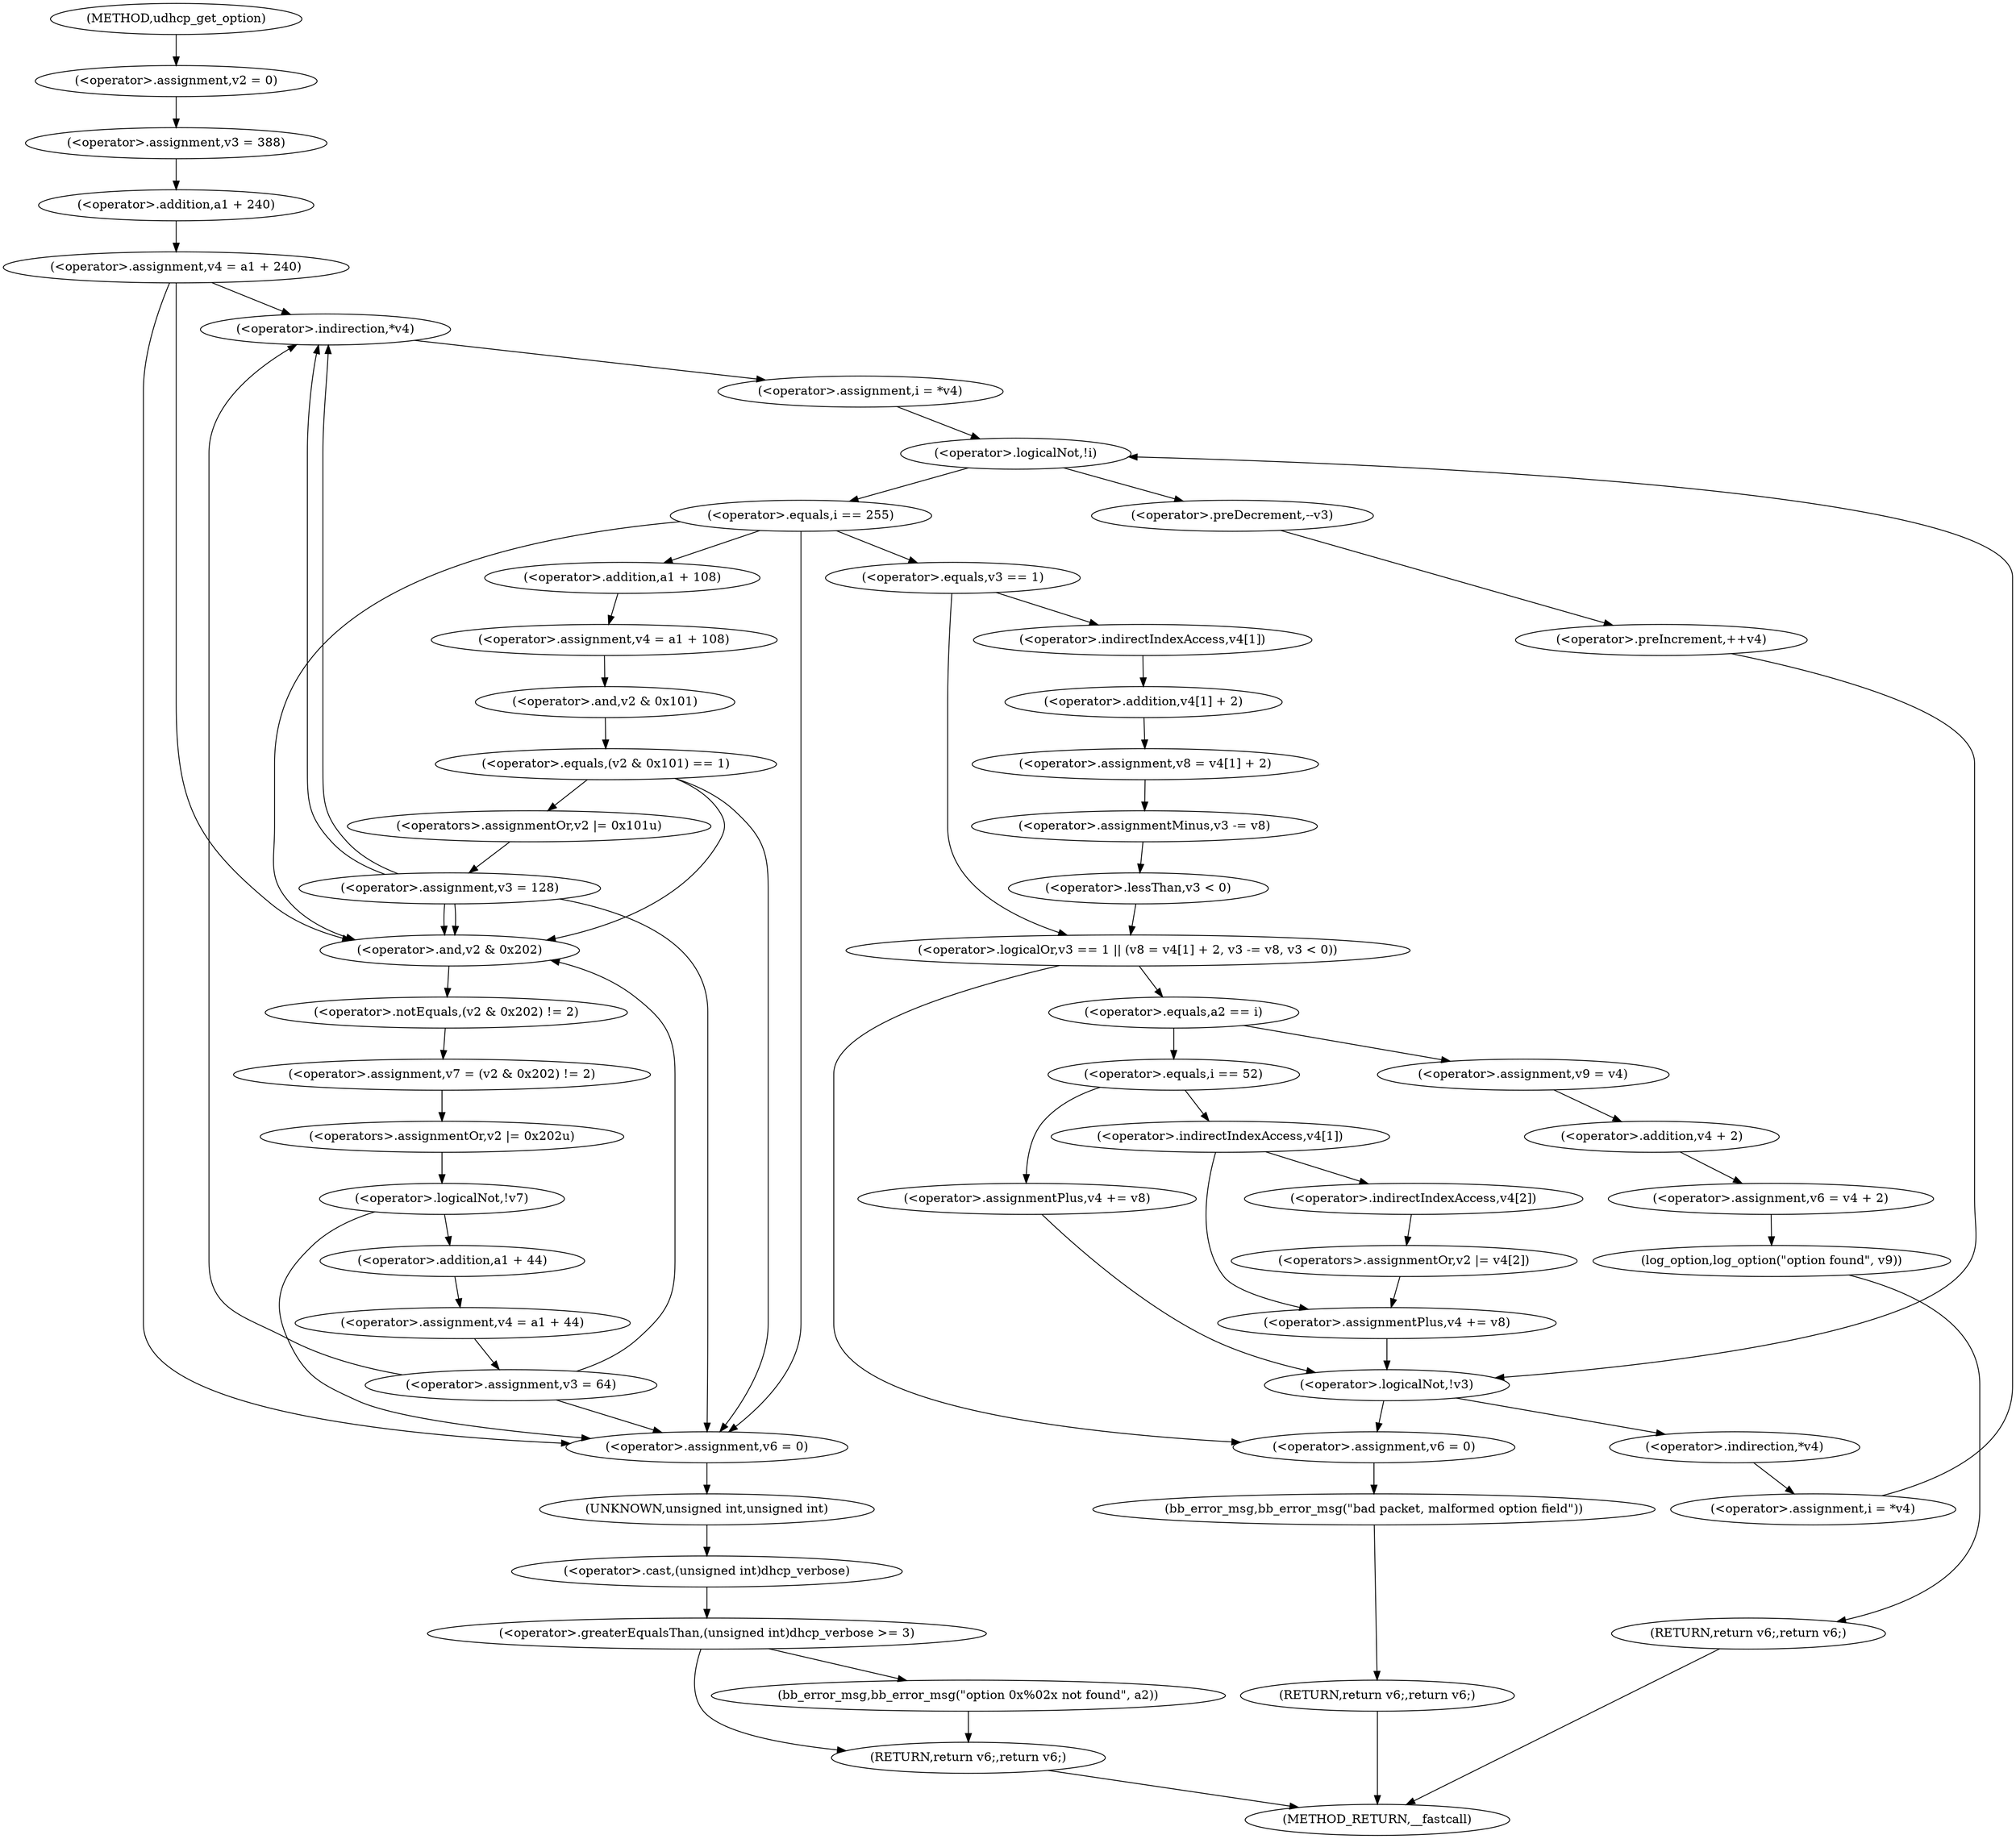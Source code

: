 digraph udhcp_get_option {  
"1000121" [label = "(<operator>.assignment,v2 = 0)" ]
"1000124" [label = "(<operator>.assignment,v3 = 388)" ]
"1000127" [label = "(<operator>.assignment,v4 = a1 + 240)" ]
"1000129" [label = "(<operator>.addition,a1 + 240)" ]
"1000139" [label = "(<operator>.assignment,i = *v4)" ]
"1000141" [label = "(<operator>.indirection,*v4)" ]
"1000143" [label = "(<operator>.assignment,i = *v4)" ]
"1000145" [label = "(<operator>.indirection,*v4)" ]
"1000149" [label = "(<operator>.logicalNot,!i)" ]
"1000152" [label = "(<operator>.preDecrement,--v3)" ]
"1000154" [label = "(<operator>.preIncrement,++v4)" ]
"1000158" [label = "(<operator>.equals,i == 255)" ]
"1000163" [label = "(<operator>.logicalOr,v3 == 1 || (v8 = v4[1] + 2, v3 -= v8, v3 < 0))" ]
"1000164" [label = "(<operator>.equals,v3 == 1)" ]
"1000168" [label = "(<operator>.assignment,v8 = v4[1] + 2)" ]
"1000170" [label = "(<operator>.addition,v4[1] + 2)" ]
"1000171" [label = "(<operator>.indirectIndexAccess,v4[1])" ]
"1000176" [label = "(<operator>.assignmentMinus,v3 -= v8)" ]
"1000179" [label = "(<operator>.lessThan,v3 < 0)" ]
"1000184" [label = "(<operator>.assignment,v6 = 0)" ]
"1000187" [label = "(bb_error_msg,bb_error_msg(\"bad packet, malformed option field\"))" ]
"1000189" [label = "(RETURN,return v6;,return v6;)" ]
"1000192" [label = "(<operator>.equals,a2 == i)" ]
"1000196" [label = "(<operator>.assignment,v9 = v4)" ]
"1000199" [label = "(<operator>.assignment,v6 = v4 + 2)" ]
"1000201" [label = "(<operator>.addition,v4 + 2)" ]
"1000204" [label = "(log_option,log_option(\"option found\", v9))" ]
"1000207" [label = "(RETURN,return v6;,return v6;)" ]
"1000210" [label = "(<operator>.equals,i == 52)" ]
"1000215" [label = "(<operator>.indirectIndexAccess,v4[1])" ]
"1000218" [label = "(<operators>.assignmentOr,v2 |= v4[2])" ]
"1000220" [label = "(<operator>.indirectIndexAccess,v4[2])" ]
"1000223" [label = "(<operator>.assignmentPlus,v4 += v8)" ]
"1000228" [label = "(<operator>.assignmentPlus,v4 += v8)" ]
"1000233" [label = "(<operator>.logicalNot,!v3)" ]
"1000236" [label = "(<operator>.assignment,v4 = a1 + 108)" ]
"1000238" [label = "(<operator>.addition,a1 + 108)" ]
"1000242" [label = "(<operator>.equals,(v2 & 0x101) == 1)" ]
"1000243" [label = "(<operator>.and,v2 & 0x101)" ]
"1000248" [label = "(<operators>.assignmentOr,v2 |= 0x101u)" ]
"1000251" [label = "(<operator>.assignment,v3 = 128)" ]
"1000256" [label = "(<operator>.assignment,v7 = (v2 & 0x202) != 2)" ]
"1000258" [label = "(<operator>.notEquals,(v2 & 0x202) != 2)" ]
"1000259" [label = "(<operator>.and,v2 & 0x202)" ]
"1000263" [label = "(<operators>.assignmentOr,v2 |= 0x202u)" ]
"1000267" [label = "(<operator>.logicalNot,!v7)" ]
"1000270" [label = "(<operator>.assignment,v4 = a1 + 44)" ]
"1000272" [label = "(<operator>.addition,a1 + 44)" ]
"1000275" [label = "(<operator>.assignment,v3 = 64)" ]
"1000280" [label = "(<operator>.assignment,v6 = 0)" ]
"1000284" [label = "(<operator>.greaterEqualsThan,(unsigned int)dhcp_verbose >= 3)" ]
"1000285" [label = "(<operator>.cast,(unsigned int)dhcp_verbose)" ]
"1000286" [label = "(UNKNOWN,unsigned int,unsigned int)" ]
"1000289" [label = "(bb_error_msg,bb_error_msg(\"option 0x%02x not found\", a2))" ]
"1000292" [label = "(RETURN,return v6;,return v6;)" ]
"1000109" [label = "(METHOD,udhcp_get_option)" ]
"1000294" [label = "(METHOD_RETURN,__fastcall)" ]
  "1000121" -> "1000124" 
  "1000124" -> "1000129" 
  "1000127" -> "1000141" 
  "1000127" -> "1000259" 
  "1000127" -> "1000280" 
  "1000129" -> "1000127" 
  "1000139" -> "1000149" 
  "1000141" -> "1000139" 
  "1000143" -> "1000149" 
  "1000145" -> "1000143" 
  "1000149" -> "1000152" 
  "1000149" -> "1000158" 
  "1000152" -> "1000154" 
  "1000154" -> "1000233" 
  "1000158" -> "1000238" 
  "1000158" -> "1000259" 
  "1000158" -> "1000280" 
  "1000158" -> "1000164" 
  "1000163" -> "1000184" 
  "1000163" -> "1000192" 
  "1000164" -> "1000163" 
  "1000164" -> "1000171" 
  "1000168" -> "1000176" 
  "1000170" -> "1000168" 
  "1000171" -> "1000170" 
  "1000176" -> "1000179" 
  "1000179" -> "1000163" 
  "1000184" -> "1000187" 
  "1000187" -> "1000189" 
  "1000189" -> "1000294" 
  "1000192" -> "1000196" 
  "1000192" -> "1000210" 
  "1000196" -> "1000201" 
  "1000199" -> "1000204" 
  "1000201" -> "1000199" 
  "1000204" -> "1000207" 
  "1000207" -> "1000294" 
  "1000210" -> "1000215" 
  "1000210" -> "1000228" 
  "1000215" -> "1000220" 
  "1000215" -> "1000223" 
  "1000218" -> "1000223" 
  "1000220" -> "1000218" 
  "1000223" -> "1000233" 
  "1000228" -> "1000233" 
  "1000233" -> "1000184" 
  "1000233" -> "1000145" 
  "1000236" -> "1000243" 
  "1000238" -> "1000236" 
  "1000242" -> "1000248" 
  "1000242" -> "1000259" 
  "1000242" -> "1000280" 
  "1000243" -> "1000242" 
  "1000248" -> "1000251" 
  "1000251" -> "1000141" 
  "1000251" -> "1000259" 
  "1000251" -> "1000280" 
  "1000251" -> "1000141" 
  "1000251" -> "1000259" 
  "1000256" -> "1000263" 
  "1000258" -> "1000256" 
  "1000259" -> "1000258" 
  "1000263" -> "1000267" 
  "1000267" -> "1000272" 
  "1000267" -> "1000280" 
  "1000270" -> "1000275" 
  "1000272" -> "1000270" 
  "1000275" -> "1000141" 
  "1000275" -> "1000259" 
  "1000275" -> "1000280" 
  "1000280" -> "1000286" 
  "1000284" -> "1000289" 
  "1000284" -> "1000292" 
  "1000285" -> "1000284" 
  "1000286" -> "1000285" 
  "1000289" -> "1000292" 
  "1000292" -> "1000294" 
  "1000109" -> "1000121" 
}

